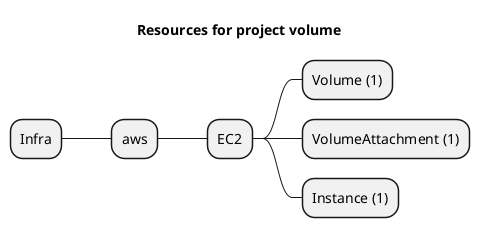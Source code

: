 @startmindmap
title Resources for project volume
skinparam monochrome true
+ Infra
++ aws
+++ EC2
++++ Volume (1)
++++ VolumeAttachment (1)
++++ Instance (1)
@endmindmap